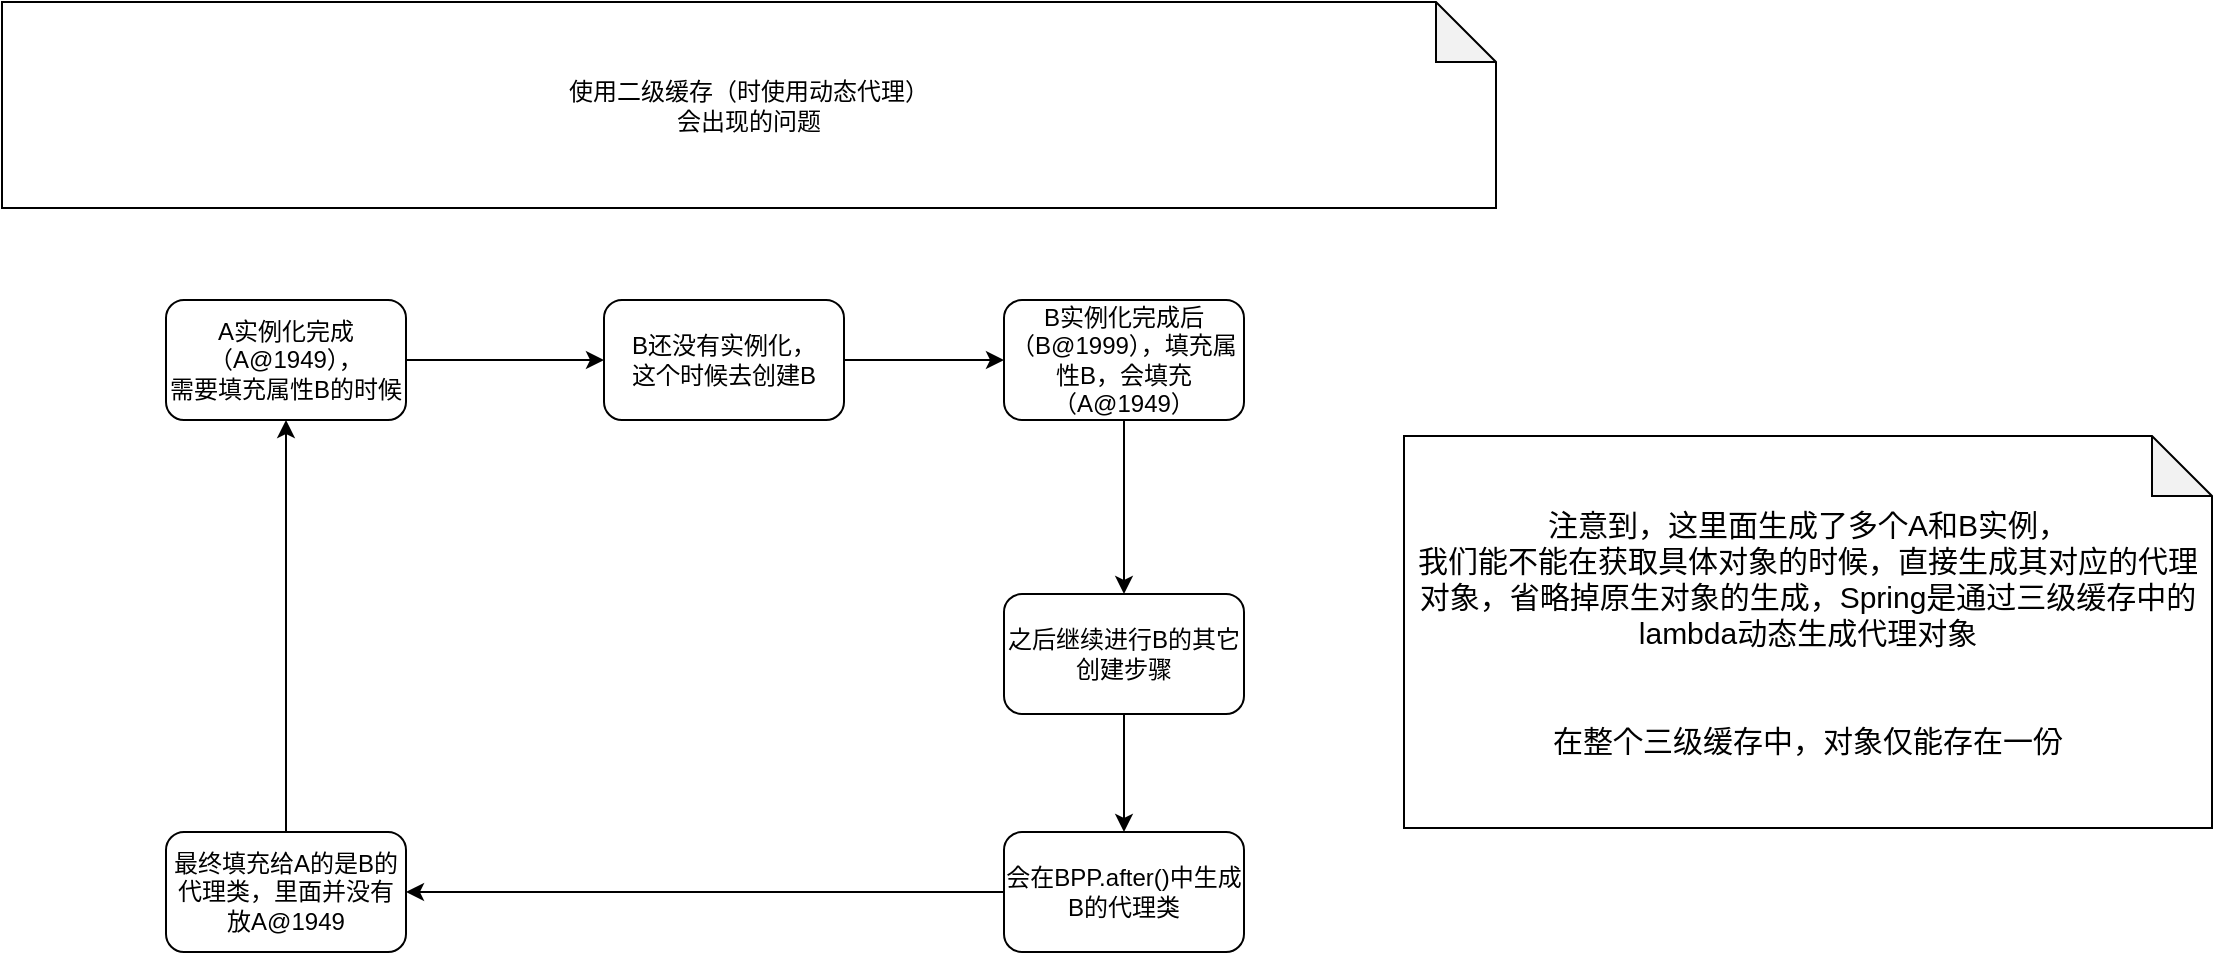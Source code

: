 <mxfile>
    <diagram id="70mBkwDEJ-L91NJeyzcB" name="Page-1">
        <mxGraphModel dx="1262" dy="917" grid="0" gridSize="10" guides="1" tooltips="1" connect="1" arrows="1" fold="1" page="1" pageScale="1" pageWidth="1000000" pageHeight="1000000" math="0" shadow="0">
            <root>
                <mxCell id="0"/>
                <mxCell id="1" parent="0"/>
                <mxCell id="8" style="edgeStyle=none;html=1;exitX=1;exitY=0.5;exitDx=0;exitDy=0;entryX=0;entryY=0.5;entryDx=0;entryDy=0;" edge="1" parent="1" source="2" target="7">
                    <mxGeometry relative="1" as="geometry"/>
                </mxCell>
                <mxCell id="2" value="A实例化完成（A@1949），&lt;br&gt;需要填充属性B的时候" style="rounded=1;whiteSpace=wrap;html=1;" vertex="1" parent="1">
                    <mxGeometry x="435" y="281" width="120" height="60" as="geometry"/>
                </mxCell>
                <mxCell id="3" value="使用二级缓存（时使用动态代理）&lt;br&gt;会出现的问题" style="shape=note;whiteSpace=wrap;html=1;backgroundOutline=1;darkOpacity=0.05;" vertex="1" parent="1">
                    <mxGeometry x="353" y="132" width="747" height="103" as="geometry"/>
                </mxCell>
                <mxCell id="17" value="" style="edgeStyle=none;html=1;" edge="1" parent="1" source="4" target="16">
                    <mxGeometry relative="1" as="geometry"/>
                </mxCell>
                <mxCell id="4" value="之后继续进行B的其它创建步骤" style="rounded=1;whiteSpace=wrap;html=1;" vertex="1" parent="1">
                    <mxGeometry x="854" y="428" width="120" height="60" as="geometry"/>
                </mxCell>
                <mxCell id="10" style="edgeStyle=none;html=1;exitX=0.5;exitY=1;exitDx=0;exitDy=0;entryX=0.5;entryY=0;entryDx=0;entryDy=0;" edge="1" parent="1" source="5" target="4">
                    <mxGeometry relative="1" as="geometry"/>
                </mxCell>
                <mxCell id="5" value="B实例化完成后（B@1999），填充属性B，会填充（A@1949）" style="rounded=1;whiteSpace=wrap;html=1;" vertex="1" parent="1">
                    <mxGeometry x="854" y="281" width="120" height="60" as="geometry"/>
                </mxCell>
                <mxCell id="9" style="edgeStyle=none;html=1;exitX=1;exitY=0.5;exitDx=0;exitDy=0;" edge="1" parent="1" source="7" target="5">
                    <mxGeometry relative="1" as="geometry"/>
                </mxCell>
                <mxCell id="7" value="B还没有实例化，&lt;br&gt;这个时候去创建B" style="rounded=1;whiteSpace=wrap;html=1;" vertex="1" parent="1">
                    <mxGeometry x="654" y="281" width="120" height="60" as="geometry"/>
                </mxCell>
                <mxCell id="20" style="edgeStyle=orthogonalEdgeStyle;html=1;exitX=0.5;exitY=0;exitDx=0;exitDy=0;entryX=0.5;entryY=1;entryDx=0;entryDy=0;fontSize=15;" edge="1" parent="1" source="15" target="2">
                    <mxGeometry relative="1" as="geometry"/>
                </mxCell>
                <mxCell id="15" value="最终填充给A的是B的代理类，里面并没有放A@1949" style="rounded=1;whiteSpace=wrap;html=1;" vertex="1" parent="1">
                    <mxGeometry x="435" y="547" width="120" height="60" as="geometry"/>
                </mxCell>
                <mxCell id="19" style="edgeStyle=orthogonalEdgeStyle;html=1;exitX=0;exitY=0.5;exitDx=0;exitDy=0;entryX=1;entryY=0.5;entryDx=0;entryDy=0;fontSize=15;" edge="1" parent="1" source="16" target="15">
                    <mxGeometry relative="1" as="geometry"/>
                </mxCell>
                <mxCell id="16" value="会在BPP.after()中生成B的代理类" style="rounded=1;whiteSpace=wrap;html=1;" vertex="1" parent="1">
                    <mxGeometry x="854" y="547" width="120" height="60" as="geometry"/>
                </mxCell>
                <mxCell id="21" value="注意到，这里面生成了多个A和B实例，&lt;br&gt;我们能不能在获取具体对象的时候，直接生成其对应的代理对象，省略掉原生对象的生成，Spring是通过三级缓存中的lambda动态生成代理对象&lt;br&gt;&lt;br&gt;&lt;br&gt;在整个三级缓存中，对象仅能存在一份" style="shape=note;whiteSpace=wrap;html=1;backgroundOutline=1;darkOpacity=0.05;fontSize=15;" vertex="1" parent="1">
                    <mxGeometry x="1054" y="349" width="404" height="196" as="geometry"/>
                </mxCell>
            </root>
        </mxGraphModel>
    </diagram>
</mxfile>